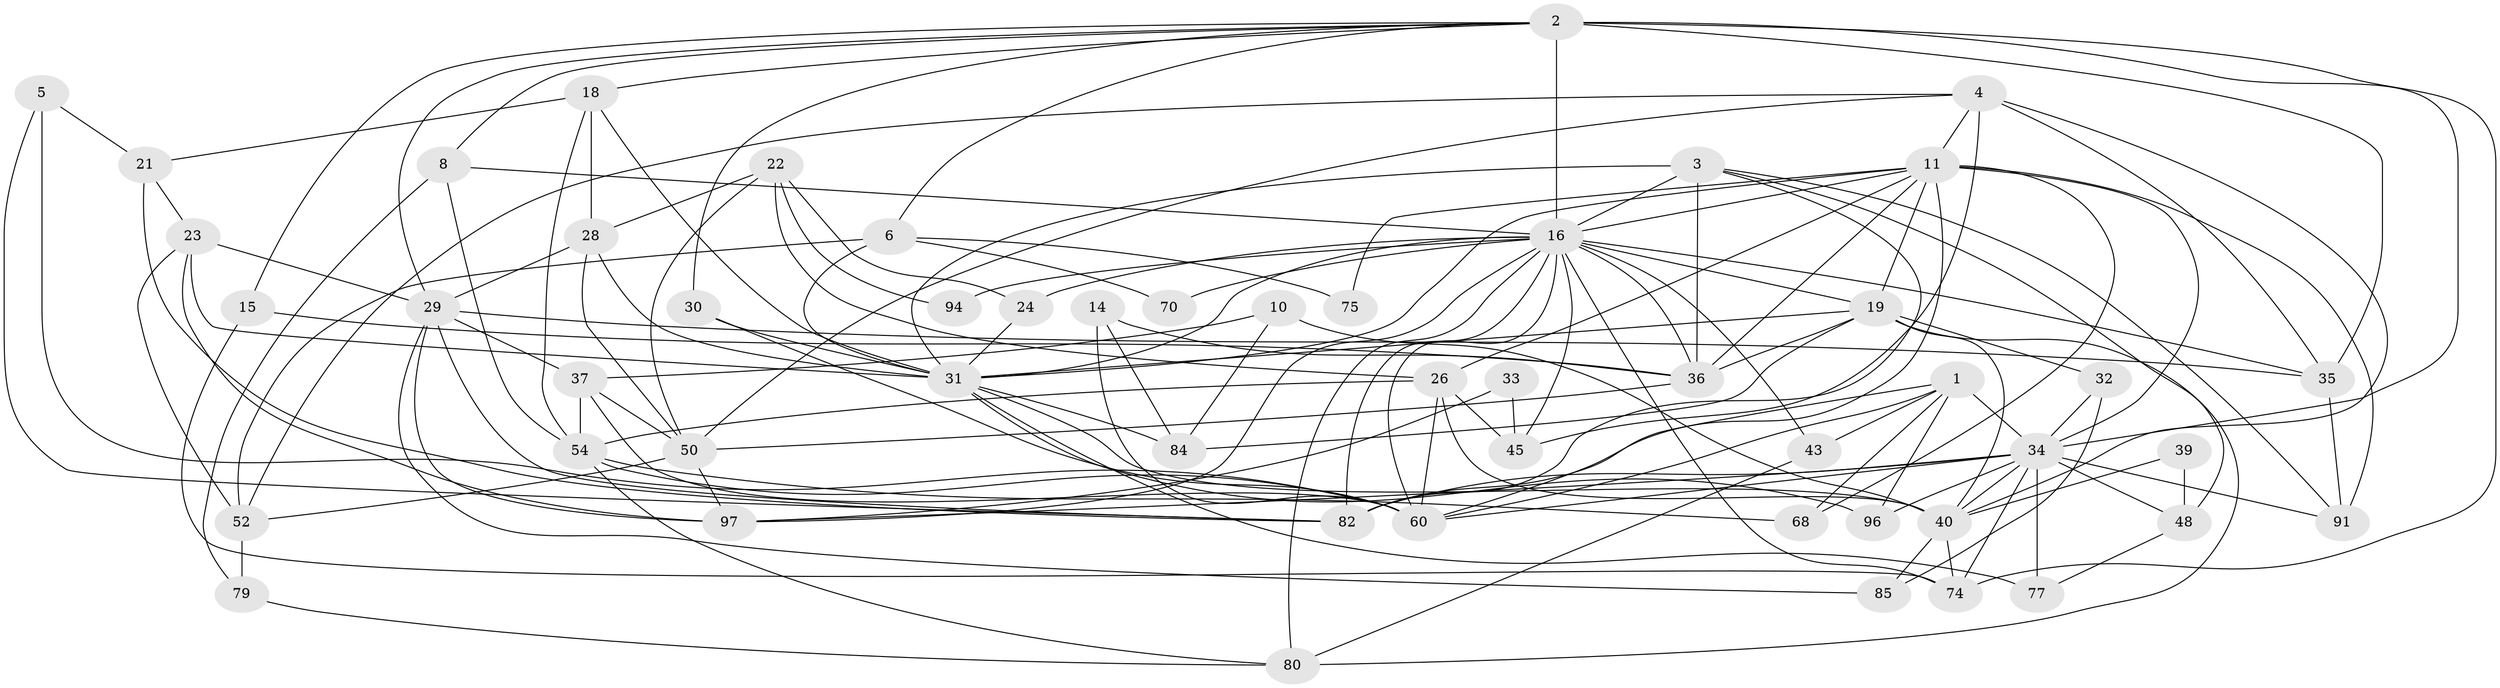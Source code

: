 // original degree distribution, {4: 0.24761904761904763, 3: 0.3047619047619048, 2: 0.14285714285714285, 5: 0.14285714285714285, 6: 0.06666666666666667, 8: 0.02857142857142857, 7: 0.06666666666666667}
// Generated by graph-tools (version 1.1) at 2025/14/03/09/25 04:14:49]
// undirected, 52 vertices, 141 edges
graph export_dot {
graph [start="1"]
  node [color=gray90,style=filled];
  1 [super="+93+103"];
  2 [super="+102+83+9"];
  3 [super="+87+13"];
  4 [super="+58+41"];
  5 [super="+7"];
  6;
  8 [super="+46"];
  10;
  11 [super="+12+66"];
  14;
  15;
  16 [super="+65+57+78+38"];
  18;
  19 [super="+105+20"];
  21;
  22;
  23 [super="+27+81"];
  24;
  26 [super="+104+49"];
  28;
  29 [super="+88+64"];
  30;
  31 [super="+44+42"];
  32;
  33;
  34 [super="+51+55"];
  35 [super="+95"];
  36 [super="+47"];
  37 [super="+99"];
  39;
  40 [super="+69+100"];
  43;
  45;
  48 [super="+71"];
  50 [super="+62"];
  52 [super="+61+53"];
  54 [super="+59+89+86"];
  60 [super="+72+67"];
  68;
  70;
  74;
  75;
  77;
  79;
  80;
  82;
  84;
  85;
  91;
  94;
  96;
  97;
  1 -- 96;
  1 -- 68;
  1 -- 82;
  1 -- 43;
  1 -- 34;
  1 -- 60;
  2 -- 35 [weight=2];
  2 -- 16 [weight=2];
  2 -- 18;
  2 -- 15;
  2 -- 29;
  2 -- 34 [weight=2];
  2 -- 6;
  2 -- 8;
  2 -- 74;
  2 -- 30;
  3 -- 82;
  3 -- 31 [weight=3];
  3 -- 36;
  3 -- 16;
  3 -- 48;
  3 -- 91;
  4 -- 50;
  4 -- 35;
  4 -- 45;
  4 -- 52;
  4 -- 11;
  4 -- 40;
  5 -- 21;
  5 -- 82;
  5 -- 60;
  6 -- 70;
  6 -- 75;
  6 -- 52;
  6 -- 31;
  8 -- 79;
  8 -- 54;
  8 -- 16;
  10 -- 84;
  10 -- 37;
  10 -- 40;
  11 -- 31;
  11 -- 75;
  11 -- 26;
  11 -- 16;
  11 -- 36;
  11 -- 60;
  11 -- 19;
  11 -- 91;
  11 -- 68;
  11 -- 34 [weight=2];
  14 -- 36;
  14 -- 84;
  14 -- 60;
  15 -- 36;
  15 -- 74;
  16 -- 82;
  16 -- 19 [weight=2];
  16 -- 35;
  16 -- 70;
  16 -- 24;
  16 -- 74;
  16 -- 60 [weight=2];
  16 -- 36;
  16 -- 97;
  16 -- 43;
  16 -- 45;
  16 -- 80;
  16 -- 94;
  16 -- 31;
  18 -- 28;
  18 -- 21;
  18 -- 54;
  18 -- 31;
  19 -- 32;
  19 -- 40;
  19 -- 80;
  19 -- 84;
  19 -- 31;
  19 -- 36;
  21 -- 82;
  21 -- 23;
  22 -- 28;
  22 -- 24;
  22 -- 94;
  22 -- 50;
  22 -- 26;
  23 -- 29 [weight=3];
  23 -- 31;
  23 -- 97;
  23 -- 52;
  24 -- 31;
  26 -- 40 [weight=2];
  26 -- 54;
  26 -- 60;
  26 -- 45;
  28 -- 50;
  28 -- 29;
  28 -- 31;
  29 -- 82;
  29 -- 85;
  29 -- 97;
  29 -- 37;
  29 -- 35;
  30 -- 60;
  30 -- 31;
  31 -- 77;
  31 -- 40;
  31 -- 96;
  31 -- 84;
  32 -- 85;
  32 -- 34;
  33 -- 97;
  33 -- 45;
  34 -- 77;
  34 -- 96;
  34 -- 97;
  34 -- 40;
  34 -- 74;
  34 -- 48;
  34 -- 82;
  34 -- 91;
  34 -- 60;
  35 -- 91;
  36 -- 50;
  37 -- 60;
  37 -- 50;
  37 -- 54;
  39 -- 40;
  39 -- 48 [weight=2];
  40 -- 85;
  40 -- 74;
  43 -- 80;
  48 -- 77;
  50 -- 97;
  50 -- 52;
  52 -- 79;
  54 -- 80;
  54 -- 68;
  54 -- 60 [weight=2];
  79 -- 80;
}
